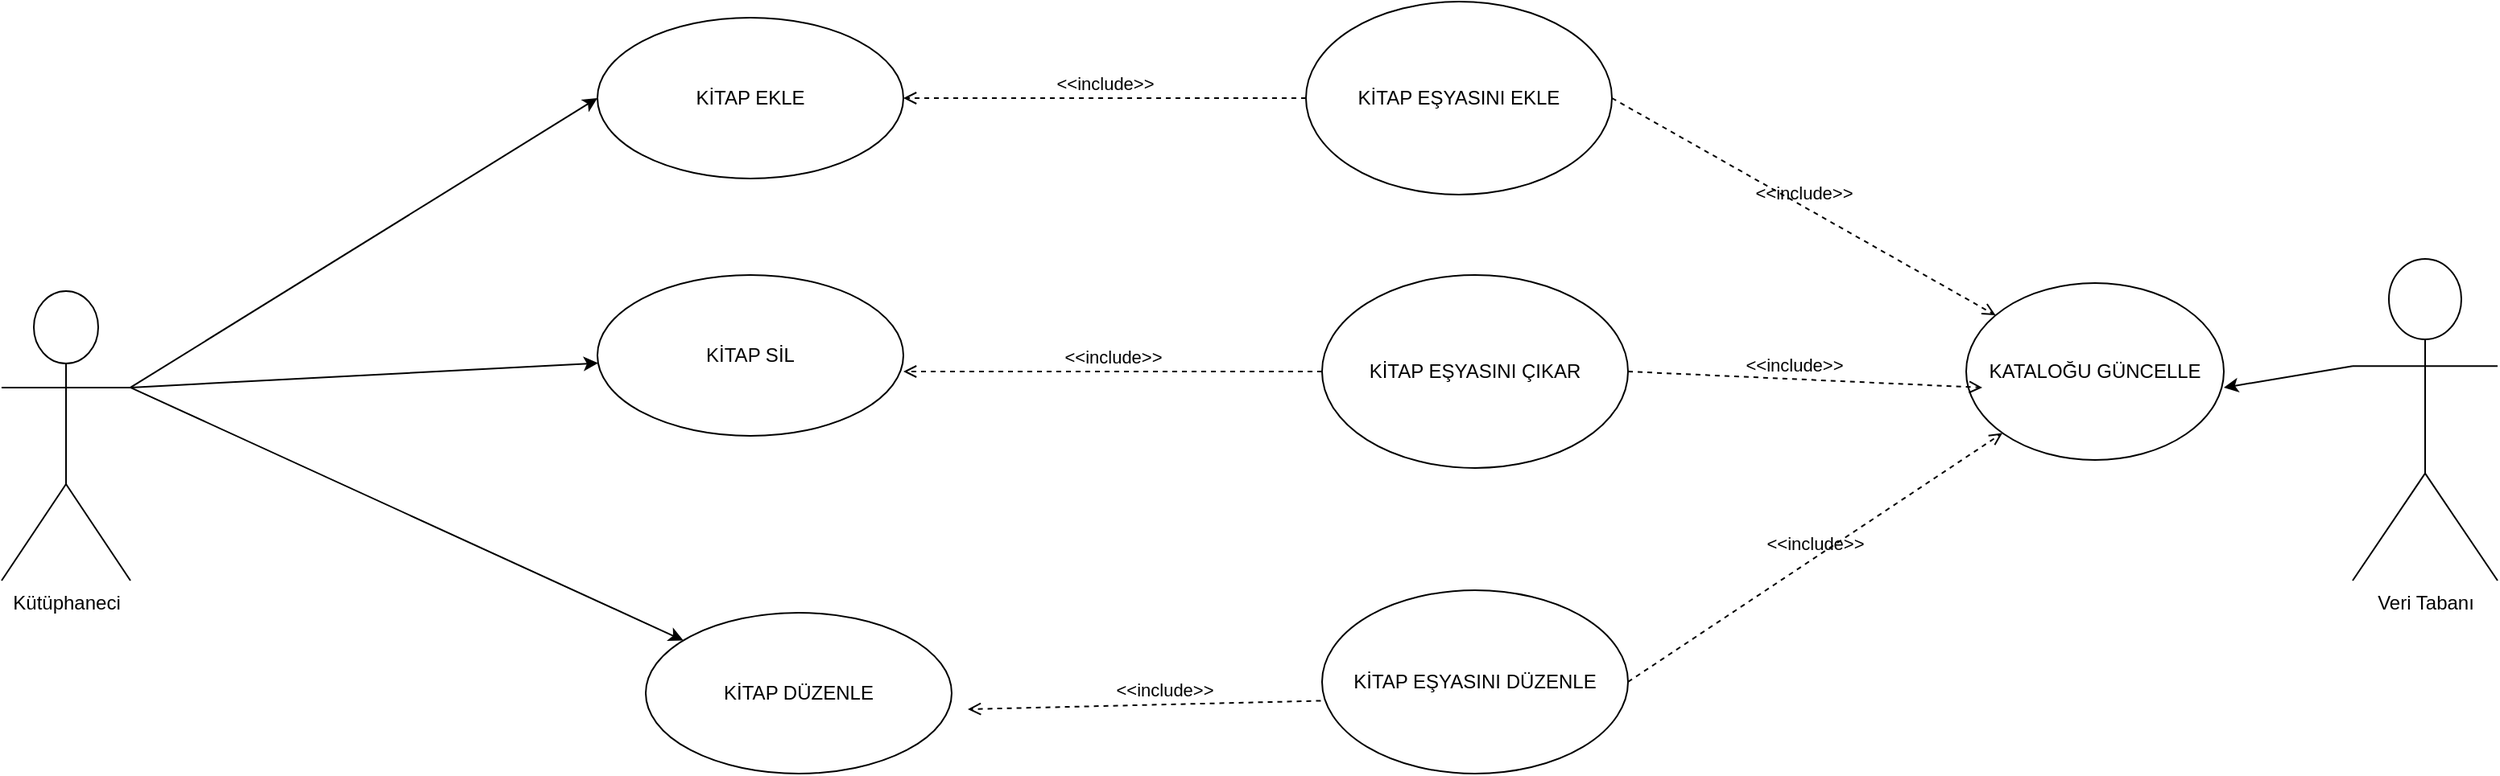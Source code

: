<mxfile version="17.4.5" type="device"><diagram id="AgLSBPntkJt4gF-Kbk-t" name="Page-1"><mxGraphModel dx="1730" dy="980" grid="1" gridSize="10" guides="1" tooltips="1" connect="1" arrows="1" fold="1" page="1" pageScale="1" pageWidth="827" pageHeight="1169" math="0" shadow="0"><root><mxCell id="0"/><mxCell id="1" parent="0"/><mxCell id="ac1Vc8jP0L7DnQqg83Cm-39" value="Kütüphaneci" style="shape=umlActor;html=1;verticalLabelPosition=bottom;verticalAlign=top;align=center;" vertex="1" parent="1"><mxGeometry x="70" y="340" width="80" height="180" as="geometry"/></mxCell><mxCell id="ac1Vc8jP0L7DnQqg83Cm-40" value="KİTAP EKLE" style="ellipse;whiteSpace=wrap;html=1;" vertex="1" parent="1"><mxGeometry x="440" y="170" width="190" height="100" as="geometry"/></mxCell><mxCell id="ac1Vc8jP0L7DnQqg83Cm-41" value="KİTAP DÜZENLE" style="ellipse;whiteSpace=wrap;html=1;" vertex="1" parent="1"><mxGeometry x="470" y="540" width="190" height="100" as="geometry"/></mxCell><mxCell id="ac1Vc8jP0L7DnQqg83Cm-43" value="" style="endArrow=classic;html=1;rounded=0;entryX=0;entryY=0.5;entryDx=0;entryDy=0;exitX=1;exitY=0.333;exitDx=0;exitDy=0;exitPerimeter=0;" edge="1" parent="1" source="ac1Vc8jP0L7DnQqg83Cm-39" target="ac1Vc8jP0L7DnQqg83Cm-40"><mxGeometry width="50" height="50" relative="1" as="geometry"><mxPoint x="370" y="370" as="sourcePoint"/><mxPoint x="480" y="310" as="targetPoint"/></mxGeometry></mxCell><mxCell id="ac1Vc8jP0L7DnQqg83Cm-44" value="" style="endArrow=classic;html=1;rounded=0;exitX=1;exitY=0.333;exitDx=0;exitDy=0;exitPerimeter=0;" edge="1" parent="1" source="ac1Vc8jP0L7DnQqg83Cm-39" target="ac1Vc8jP0L7DnQqg83Cm-41"><mxGeometry width="50" height="50" relative="1" as="geometry"><mxPoint x="360" y="410" as="sourcePoint"/><mxPoint x="630" y="480" as="targetPoint"/><Array as="points"/></mxGeometry></mxCell><mxCell id="ac1Vc8jP0L7DnQqg83Cm-45" value="" style="endArrow=classic;html=1;rounded=0;exitX=1;exitY=0.333;exitDx=0;exitDy=0;exitPerimeter=0;" edge="1" parent="1" source="ac1Vc8jP0L7DnQqg83Cm-39" target="ac1Vc8jP0L7DnQqg83Cm-42"><mxGeometry width="50" height="50" relative="1" as="geometry"><mxPoint x="370" y="400" as="sourcePoint"/><mxPoint x="430" y="360" as="targetPoint"/></mxGeometry></mxCell><mxCell id="ac1Vc8jP0L7DnQqg83Cm-46" value="KİTAP EŞYASINI DÜZENLE" style="ellipse;whiteSpace=wrap;html=1;" vertex="1" parent="1"><mxGeometry x="890" y="526" width="190" height="114" as="geometry"/></mxCell><mxCell id="ac1Vc8jP0L7DnQqg83Cm-47" value="KİTAP EŞYASINI ÇIKAR" style="ellipse;whiteSpace=wrap;html=1;" vertex="1" parent="1"><mxGeometry x="890" y="330" width="190" height="120" as="geometry"/></mxCell><mxCell id="ac1Vc8jP0L7DnQqg83Cm-48" value="KİTAP EŞYASINI EKLE" style="ellipse;whiteSpace=wrap;html=1;" vertex="1" parent="1"><mxGeometry x="880" y="160" width="190" height="120" as="geometry"/></mxCell><mxCell id="ac1Vc8jP0L7DnQqg83Cm-49" value="&amp;lt;&amp;lt;include&amp;gt;&amp;gt;" style="edgeStyle=none;html=1;endArrow=open;verticalAlign=bottom;dashed=1;labelBackgroundColor=none;rounded=0;exitX=0;exitY=0.5;exitDx=0;exitDy=0;entryX=1;entryY=0.5;entryDx=0;entryDy=0;" edge="1" parent="1" source="ac1Vc8jP0L7DnQqg83Cm-48" target="ac1Vc8jP0L7DnQqg83Cm-40"><mxGeometry width="160" relative="1" as="geometry"><mxPoint x="580" y="314.6" as="sourcePoint"/><mxPoint x="660" y="360" as="targetPoint"/></mxGeometry></mxCell><mxCell id="ac1Vc8jP0L7DnQqg83Cm-51" value="&amp;lt;&amp;lt;include&amp;gt;&amp;gt;" style="edgeStyle=none;html=1;endArrow=open;verticalAlign=bottom;dashed=1;labelBackgroundColor=none;rounded=0;exitX=-0.004;exitY=0.603;exitDx=0;exitDy=0;exitPerimeter=0;" edge="1" parent="1" source="ac1Vc8jP0L7DnQqg83Cm-46"><mxGeometry x="-0.111" width="160" relative="1" as="geometry"><mxPoint x="950" y="590" as="sourcePoint"/><mxPoint x="670" y="600" as="targetPoint"/><Array as="points"/><mxPoint as="offset"/></mxGeometry></mxCell><mxCell id="ac1Vc8jP0L7DnQqg83Cm-52" value="KATALOĞU GÜNCELLE" style="ellipse;whiteSpace=wrap;html=1;" vertex="1" parent="1"><mxGeometry x="1290" y="335" width="160" height="110" as="geometry"/></mxCell><mxCell id="ac1Vc8jP0L7DnQqg83Cm-55" value="&amp;lt;&amp;lt;include&amp;gt;&amp;gt;" style="edgeStyle=none;html=1;endArrow=open;verticalAlign=bottom;dashed=1;labelBackgroundColor=none;rounded=0;exitX=1;exitY=0.5;exitDx=0;exitDy=0;" edge="1" parent="1" source="ac1Vc8jP0L7DnQqg83Cm-46" target="ac1Vc8jP0L7DnQqg83Cm-52"><mxGeometry width="160" relative="1" as="geometry"><mxPoint x="867.06" y="490" as="sourcePoint"/><mxPoint x="980" y="555.78" as="targetPoint"/></mxGeometry></mxCell><mxCell id="ac1Vc8jP0L7DnQqg83Cm-56" value="Veri Tabanı" style="shape=umlActor;html=1;verticalLabelPosition=bottom;verticalAlign=top;align=center;" vertex="1" parent="1"><mxGeometry x="1530" y="320" width="90" height="200" as="geometry"/></mxCell><mxCell id="ac1Vc8jP0L7DnQqg83Cm-57" value="" style="endArrow=classic;html=1;rounded=0;exitX=0;exitY=0.333;exitDx=0;exitDy=0;exitPerimeter=0;entryX=1;entryY=0.591;entryDx=0;entryDy=0;entryPerimeter=0;" edge="1" parent="1" source="ac1Vc8jP0L7DnQqg83Cm-56" target="ac1Vc8jP0L7DnQqg83Cm-52"><mxGeometry width="50" height="50" relative="1" as="geometry"><mxPoint x="1150" y="430" as="sourcePoint"/><mxPoint x="1460" y="387" as="targetPoint"/></mxGeometry></mxCell><mxCell id="ac1Vc8jP0L7DnQqg83Cm-42" value="KİTAP SİL" style="ellipse;whiteSpace=wrap;html=1;" vertex="1" parent="1"><mxGeometry x="440" y="330" width="190" height="100" as="geometry"/></mxCell><mxCell id="ac1Vc8jP0L7DnQqg83Cm-59" value="&amp;lt;&amp;lt;include&amp;gt;&amp;gt;" style="edgeStyle=none;html=1;endArrow=open;verticalAlign=bottom;dashed=1;labelBackgroundColor=none;rounded=0;exitX=1;exitY=0.5;exitDx=0;exitDy=0;" edge="1" parent="1" source="ac1Vc8jP0L7DnQqg83Cm-48" target="ac1Vc8jP0L7DnQqg83Cm-52"><mxGeometry width="160" relative="1" as="geometry"><mxPoint x="1160" y="230" as="sourcePoint"/><mxPoint x="1350" y="230" as="targetPoint"/></mxGeometry></mxCell><mxCell id="ac1Vc8jP0L7DnQqg83Cm-60" value="&amp;lt;&amp;lt;include&amp;gt;&amp;gt;" style="edgeStyle=none;html=1;endArrow=open;verticalAlign=bottom;dashed=1;labelBackgroundColor=none;rounded=0;exitX=0;exitY=0.5;exitDx=0;exitDy=0;entryX=1;entryY=0.6;entryDx=0;entryDy=0;entryPerimeter=0;" edge="1" parent="1" source="ac1Vc8jP0L7DnQqg83Cm-47" target="ac1Vc8jP0L7DnQqg83Cm-42"><mxGeometry width="160" relative="1" as="geometry"><mxPoint x="900" y="389.23" as="sourcePoint"/><mxPoint x="760" y="390" as="targetPoint"/></mxGeometry></mxCell><mxCell id="ac1Vc8jP0L7DnQqg83Cm-61" value="&amp;lt;&amp;lt;include&amp;gt;&amp;gt;" style="edgeStyle=none;html=1;endArrow=open;verticalAlign=bottom;dashed=1;labelBackgroundColor=none;rounded=0;exitX=1;exitY=0.5;exitDx=0;exitDy=0;" edge="1" parent="1" source="ac1Vc8jP0L7DnQqg83Cm-47"><mxGeometry x="-0.053" width="160" relative="1" as="geometry"><mxPoint x="1150" y="400" as="sourcePoint"/><mxPoint x="1300" y="400" as="targetPoint"/><mxPoint x="-1" as="offset"/></mxGeometry></mxCell></root></mxGraphModel></diagram></mxfile>